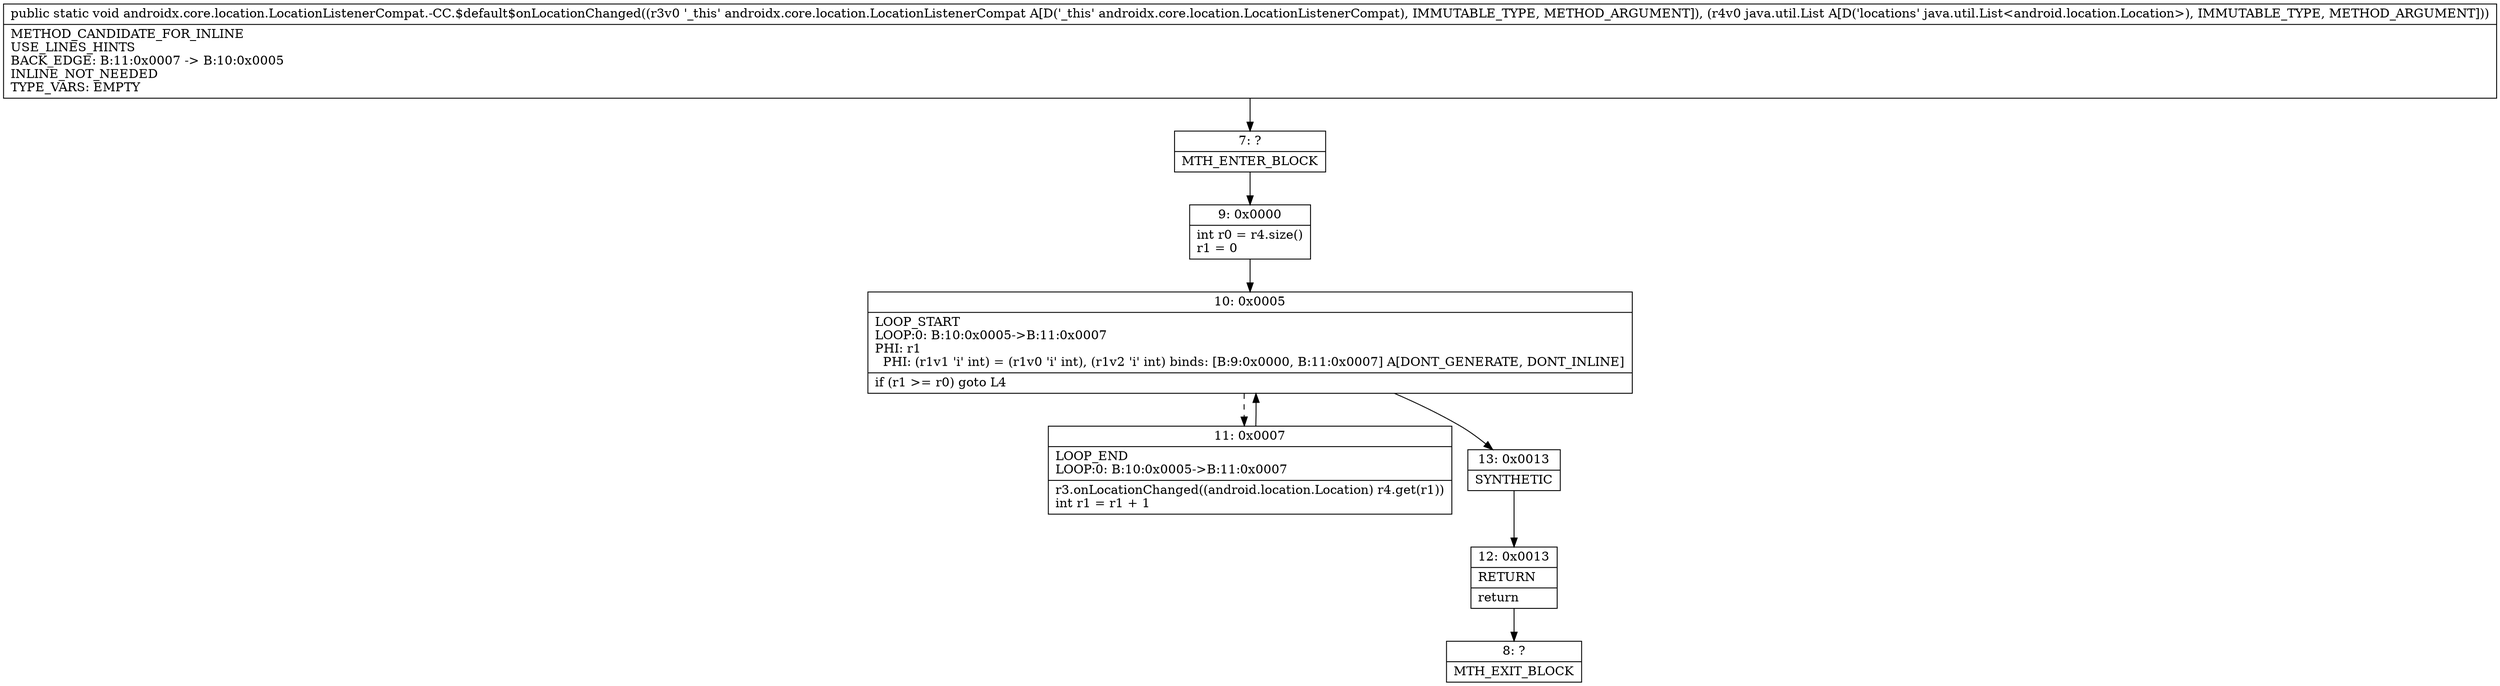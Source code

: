 digraph "CFG forandroidx.core.location.LocationListenerCompat.\-CC.$default$onLocationChanged(Landroidx\/core\/location\/LocationListenerCompat;Ljava\/util\/List;)V" {
Node_7 [shape=record,label="{7\:\ ?|MTH_ENTER_BLOCK\l}"];
Node_9 [shape=record,label="{9\:\ 0x0000|int r0 = r4.size()\lr1 = 0\l}"];
Node_10 [shape=record,label="{10\:\ 0x0005|LOOP_START\lLOOP:0: B:10:0x0005\-\>B:11:0x0007\lPHI: r1 \l  PHI: (r1v1 'i' int) = (r1v0 'i' int), (r1v2 'i' int) binds: [B:9:0x0000, B:11:0x0007] A[DONT_GENERATE, DONT_INLINE]\l|if (r1 \>= r0) goto L4\l}"];
Node_11 [shape=record,label="{11\:\ 0x0007|LOOP_END\lLOOP:0: B:10:0x0005\-\>B:11:0x0007\l|r3.onLocationChanged((android.location.Location) r4.get(r1))\lint r1 = r1 + 1\l}"];
Node_13 [shape=record,label="{13\:\ 0x0013|SYNTHETIC\l}"];
Node_12 [shape=record,label="{12\:\ 0x0013|RETURN\l|return\l}"];
Node_8 [shape=record,label="{8\:\ ?|MTH_EXIT_BLOCK\l}"];
MethodNode[shape=record,label="{public static void androidx.core.location.LocationListenerCompat.\-CC.$default$onLocationChanged((r3v0 '_this' androidx.core.location.LocationListenerCompat A[D('_this' androidx.core.location.LocationListenerCompat), IMMUTABLE_TYPE, METHOD_ARGUMENT]), (r4v0 java.util.List A[D('locations' java.util.List\<android.location.Location\>), IMMUTABLE_TYPE, METHOD_ARGUMENT]))  | METHOD_CANDIDATE_FOR_INLINE\lUSE_LINES_HINTS\lBACK_EDGE: B:11:0x0007 \-\> B:10:0x0005\lINLINE_NOT_NEEDED\lTYPE_VARS: EMPTY\l}"];
MethodNode -> Node_7;Node_7 -> Node_9;
Node_9 -> Node_10;
Node_10 -> Node_11[style=dashed];
Node_10 -> Node_13;
Node_11 -> Node_10;
Node_13 -> Node_12;
Node_12 -> Node_8;
}

